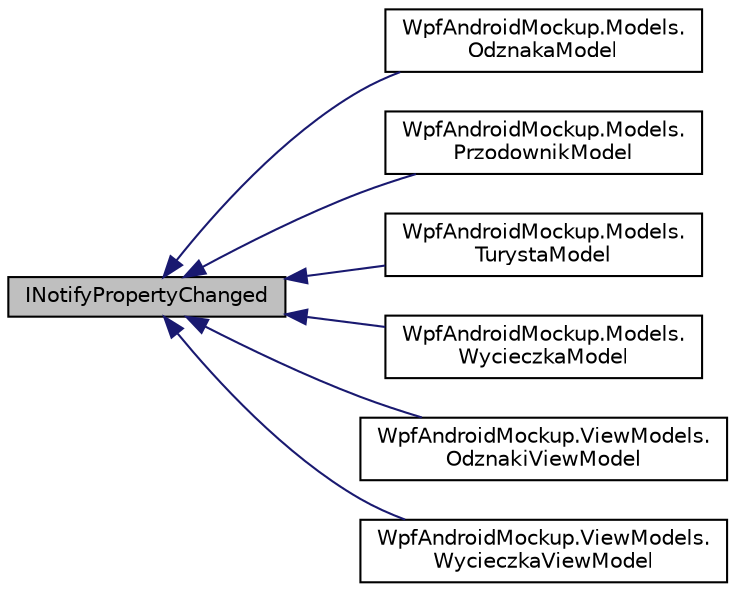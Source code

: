 digraph "INotifyPropertyChanged"
{
 // INTERACTIVE_SVG=YES
  edge [fontname="Helvetica",fontsize="10",labelfontname="Helvetica",labelfontsize="10"];
  node [fontname="Helvetica",fontsize="10",shape=record];
  rankdir="LR";
  Node0 [label="INotifyPropertyChanged",height=0.2,width=0.4,color="black", fillcolor="grey75", style="filled", fontcolor="black"];
  Node0 -> Node1 [dir="back",color="midnightblue",fontsize="10",style="solid",fontname="Helvetica"];
  Node1 [label="WpfAndroidMockup.Models.\lOdznakaModel",height=0.2,width=0.4,color="black", fillcolor="white", style="filled",URL="$class_wpf_android_mockup_1_1_models_1_1_odznaka_model.html",tooltip="Model odznaki "];
  Node0 -> Node2 [dir="back",color="midnightblue",fontsize="10",style="solid",fontname="Helvetica"];
  Node2 [label="WpfAndroidMockup.Models.\lPrzodownikModel",height=0.2,width=0.4,color="black", fillcolor="white", style="filled",URL="$class_wpf_android_mockup_1_1_models_1_1_przodownik_model.html",tooltip="Model Przodownika "];
  Node0 -> Node3 [dir="back",color="midnightblue",fontsize="10",style="solid",fontname="Helvetica"];
  Node3 [label="WpfAndroidMockup.Models.\lTurystaModel",height=0.2,width=0.4,color="black", fillcolor="white", style="filled",URL="$class_wpf_android_mockup_1_1_models_1_1_turysta_model.html",tooltip="Model turysty "];
  Node0 -> Node4 [dir="back",color="midnightblue",fontsize="10",style="solid",fontname="Helvetica"];
  Node4 [label="WpfAndroidMockup.Models.\lWycieczkaModel",height=0.2,width=0.4,color="black", fillcolor="white", style="filled",URL="$class_wpf_android_mockup_1_1_models_1_1_wycieczka_model.html",tooltip="Model Wycieczki "];
  Node0 -> Node5 [dir="back",color="midnightblue",fontsize="10",style="solid",fontname="Helvetica"];
  Node5 [label="WpfAndroidMockup.ViewModels.\lOdznakiViewModel",height=0.2,width=0.4,color="black", fillcolor="white", style="filled",URL="$class_wpf_android_mockup_1_1_view_models_1_1_odznaki_view_model.html",tooltip="ViewModel dla odznaki "];
  Node0 -> Node6 [dir="back",color="midnightblue",fontsize="10",style="solid",fontname="Helvetica"];
  Node6 [label="WpfAndroidMockup.ViewModels.\lWycieczkaViewModel",height=0.2,width=0.4,color="black", fillcolor="white", style="filled",URL="$class_wpf_android_mockup_1_1_view_models_1_1_wycieczka_view_model.html",tooltip="View model dla wycieczek "];
}
